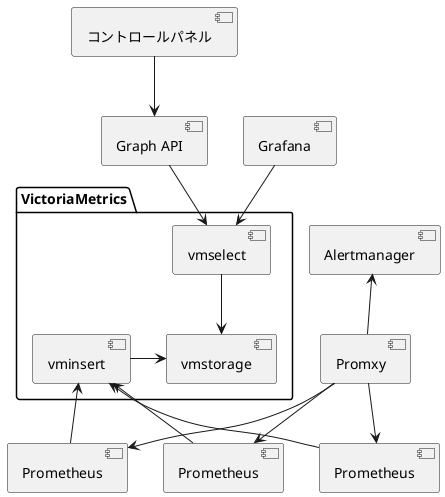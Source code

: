 @startuml

package "VictoriaMetrics" {
	[vmstorage]
	[vmselect]
	[vminsert]
}

[Prometheus] as prometheus1
[Prometheus] as prometheus2
[Prometheus] as prometheus3

[コントロールパネル] -down-> [Graph API]
[Graph API] -down-> [vmselect]
[Grafana] -down-> [vmselect]
[vmselect] -down-> [vmstorage]
prometheus1 -up-> [vminsert]
prometheus2 -up-> [vminsert]
prometheus3 -up-> [vminsert]
[vminsert] -> [vmstorage]
[Promxy] -down-> prometheus1
[Promxy] -down-> prometheus2
[Promxy] -down-> prometheus3
[Promxy] -up-> [Alertmanager]

@enduml
